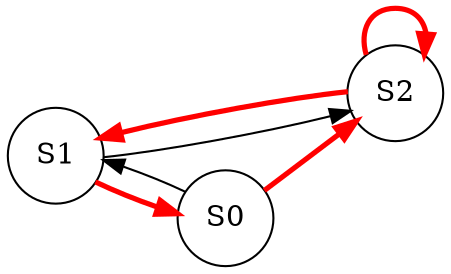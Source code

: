 digraph MarkovPath {
	rankdir=LR size="8,5"
	node [shape=circle]
	S1
	S2
	S0
	S0 -> S1 [color=black]
	S0 -> S2 [color=red penwidth=2.5]
	S1 -> S0 [color=red penwidth=2.5]
	S1 -> S2 [color=black]
	S2 -> S2 [color=red penwidth=2.5]
	S2 -> S1 [color=red penwidth=2.5]
}
